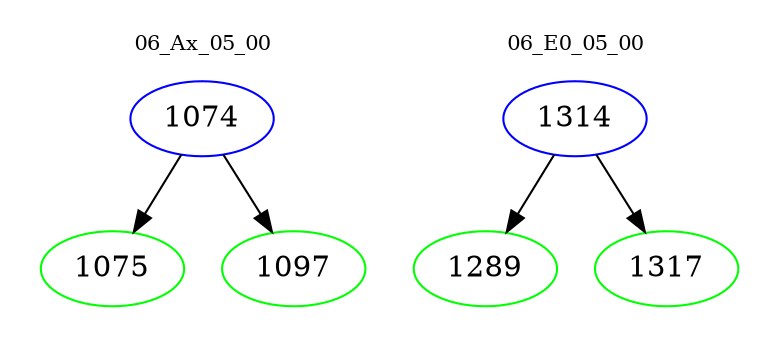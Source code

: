 digraph{
subgraph cluster_0 {
color = white
label = "06_Ax_05_00";
fontsize=10;
T0_1074 [label="1074", color="blue"]
T0_1074 -> T0_1075 [color="black"]
T0_1075 [label="1075", color="green"]
T0_1074 -> T0_1097 [color="black"]
T0_1097 [label="1097", color="green"]
}
subgraph cluster_1 {
color = white
label = "06_E0_05_00";
fontsize=10;
T1_1314 [label="1314", color="blue"]
T1_1314 -> T1_1289 [color="black"]
T1_1289 [label="1289", color="green"]
T1_1314 -> T1_1317 [color="black"]
T1_1317 [label="1317", color="green"]
}
}
